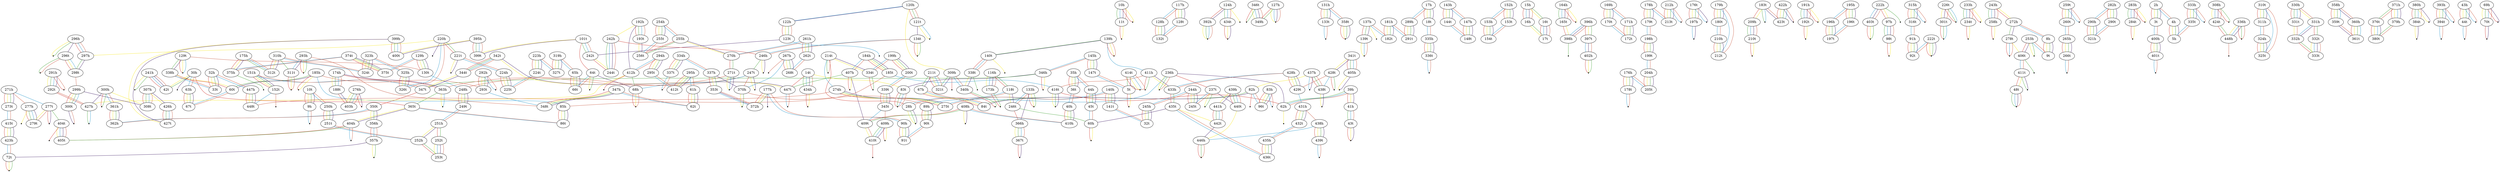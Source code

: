 graph {
edge [colorscheme=set19];
	"101t"	--	"242t"	[color="#349B26"];
	"101t"	--	"242t"	[color="#148DC6"];
	"101t"	--	"242t"	[color="#C2452A"];
	"101t"	--	"399t"	[color="#F6E60A"];
	"101t"	--	"399t"	[color="#310C5A"];
	"101t"	--	"64t"	[color="#C91F16"];
	"10h"	--	"11t"	[color="#349B26"];
	"10h"	--	"11t"	[color="#148DC6"];
	"10h"	--	"11t"	[color="#310C5A"];
	"10h"	--	"11t"	[color="#C2452A"];
	"10h"	--	"-1"	[len=0.75,color="#C91F16"];
	"10h"	--	"-1"	[len=0.75,color="#F6E60A"];
	"10t"	--	"250h"	[color="#148DC6"];
	"10t"	--	"250h"	[color="#C2452A"];
	"10t"	--	"9h"	[color="#C91F16"];
	"10t"	--	"9h"	[color="#F6E60A"];
	"10t"	--	"9h"	[color="#349B26"];
	"10t"	--	"9h"	[color="#310C5A"];
	"116h"	--	"118t"	[color="#C91F16"];
	"116h"	--	"118t"	[color="#349B26"];
	"116h"	--	"173h"	[color="#F6E60A"];
	"116h"	--	"173h"	[color="#148DC6"];
	"116h"	--	"173h"	[color="#310C5A"];
	"116h"	--	"173h"	[color="#C2452A"];
	"117h"	--	"128h"	[color="#148DC6"];
	"117h"	--	"128h"	[color="#C2452A"];
	"117h"	--	"128t"	[color="#C91F16"];
	"117h"	--	"128t"	[color="#F6E60A"];
	"117h"	--	"128t"	[color="#349B26"];
	"117h"	--	"128t"	[color="#310C5A"];
	"118t"	--	"246t"	[color="#F6E60A"];
	"118t"	--	"246t"	[color="#310C5A"];
	"118t"	--	"28h"	[color="#148DC6"];
	"118t"	--	"28h"	[color="#C2452A"];
	"11t"	--	"-2"	[len=0.75,color="#C91F16"];
	"11t"	--	"-2"	[len=0.75,color="#F6E60A"];
	"120h"	--	"121t"	[color="#C91F16"];
	"120h"	--	"121t"	[color="#349B26"];
	"120h"	--	"121t"	[color="#C2452A"];
	"120h"	--	"122h"	[color="#148DC6"];
	"120h"	--	"122h"	[color="#310C5A"];
	"120h"	--	"309h"	[color="#F6E60A"];
	"121t"	--	"134t"	[color="#310C5A"];
	"121t"	--	"-3"	[len=0.75,color="#F6E60A"];
	"121t"	--	"-3"	[len=0.75,color="#148DC6"];
	"122h"	--	"123t"	[color="#C91F16"];
	"122h"	--	"123t"	[color="#F6E60A"];
	"122h"	--	"123t"	[color="#349B26"];
	"122h"	--	"123t"	[color="#C2452A"];
	"123t"	--	"242t"	[color="#310C5A"];
	"123t"	--	"-4"	[len=0.75,color="#148DC6"];
	"124h"	--	"392h"	[color="#C91F16"];
	"124h"	--	"392h"	[color="#310C5A"];
	"124h"	--	"434t"	[color="#349B26"];
	"124h"	--	"434t"	[color="#148DC6"];
	"124h"	--	"434t"	[color="#C2452A"];
	"124h"	--	"-5"	[len=0.75,color="#F6E60A"];
	"127h"	--	"349h"	[color="#C91F16"];
	"127h"	--	"349h"	[color="#349B26"];
	"127h"	--	"-6"	[len=0.75,color="#F6E60A"];
	"127h"	--	"-6"	[len=0.75,color="#148DC6"];
	"127h"	--	"-6"	[len=0.75,color="#310C5A"];
	"127h"	--	"-6"	[len=0.75,color="#C2452A"];
	"128h"	--	"132t"	[color="#C91F16"];
	"128h"	--	"132t"	[color="#F6E60A"];
	"128h"	--	"132t"	[color="#349B26"];
	"128h"	--	"132t"	[color="#310C5A"];
	"128t"	--	"132t"	[color="#148DC6"];
	"128t"	--	"132t"	[color="#C2452A"];
	"129h"	--	"130t"	[color="#C91F16"];
	"129h"	--	"130t"	[color="#F6E60A"];
	"129h"	--	"130t"	[color="#349B26"];
	"129h"	--	"130t"	[color="#310C5A"];
	"129h"	--	"375t"	[color="#148DC6"];
	"129h"	--	"375t"	[color="#C2452A"];
	"129t"	--	"130t"	[color="#C2452A"];
	"129t"	--	"338h"	[color="#349B26"];
	"129t"	--	"338h"	[color="#310C5A"];
	"129t"	--	"-7"	[len=0.75,color="#C91F16"];
	"129t"	--	"-7"	[len=0.75,color="#F6E60A"];
	"129t"	--	"-7"	[len=0.75,color="#148DC6"];
	"130t"	--	"248h"	[color="#148DC6"];
	"131h"	--	"133t"	[color="#C91F16"];
	"131h"	--	"133t"	[color="#F6E60A"];
	"131h"	--	"133t"	[color="#349B26"];
	"131h"	--	"133t"	[color="#310C5A"];
	"131h"	--	"358t"	[color="#148DC6"];
	"131h"	--	"358t"	[color="#C2452A"];
	"133h"	--	"246t"	[color="#148DC6"];
	"133h"	--	"246t"	[color="#C2452A"];
	"133h"	--	"366h"	[color="#310C5A"];
	"133h"	--	"-8"	[len=0.75,color="#C91F16"];
	"133h"	--	"-8"	[len=0.75,color="#F6E60A"];
	"133h"	--	"-8"	[len=0.75,color="#349B26"];
	"133t"	--	"-9"	[len=0.75,color="#148DC6"];
	"133t"	--	"-9"	[len=0.75,color="#C2452A"];
	"134t"	--	"246h"	[color="#148DC6"];
	"134t"	--	"246h"	[color="#C2452A"];
	"134t"	--	"-10"	[len=0.75,color="#C91F16"];
	"134t"	--	"-10"	[len=0.75,color="#F6E60A"];
	"134t"	--	"-10"	[len=0.75,color="#349B26"];
	"137h"	--	"139t"	[color="#C91F16"];
	"137h"	--	"139t"	[color="#349B26"];
	"137h"	--	"139t"	[color="#310C5A"];
	"137h"	--	"182t"	[color="#148DC6"];
	"137h"	--	"182t"	[color="#C2452A"];
	"137h"	--	"-11"	[len=0.75,color="#F6E60A"];
	"139h"	--	"140t"	[color="#349B26"];
	"139h"	--	"140t"	[color="#310C5A"];
	"139h"	--	"411h"	[color="#148DC6"];
	"139h"	--	"-12"	[len=0.75,color="#C91F16"];
	"139h"	--	"-12"	[len=0.75,color="#F6E60A"];
	"139h"	--	"-12"	[len=0.75,color="#C2452A"];
	"139t"	--	"-13"	[len=0.75,color="#F6E60A"];
	"139t"	--	"-13"	[len=0.75,color="#148DC6"];
	"139t"	--	"-13"	[len=0.75,color="#C2452A"];
	"140h"	--	"141t"	[color="#C91F16"];
	"140h"	--	"141t"	[color="#F6E60A"];
	"140h"	--	"141t"	[color="#349B26"];
	"140h"	--	"141t"	[color="#310C5A"];
	"140h"	--	"275t"	[color="#148DC6"];
	"140h"	--	"275t"	[color="#C2452A"];
	"140t"	--	"338t"	[color="#C91F16"];
	"140t"	--	"338t"	[color="#148DC6"];
	"140t"	--	"338t"	[color="#C2452A"];
	"140t"	--	"-14"	[len=0.75,color="#F6E60A"];
	"141t"	--	"32t"	[color="#148DC6"];
	"141t"	--	"32t"	[color="#C2452A"];
	"143h"	--	"144t"	[color="#C91F16"];
	"143h"	--	"144t"	[color="#F6E60A"];
	"143h"	--	"144t"	[color="#349B26"];
	"143h"	--	"144t"	[color="#310C5A"];
	"143h"	--	"147h"	[color="#148DC6"];
	"143h"	--	"147h"	[color="#C2452A"];
	"144t"	--	"148t"	[color="#148DC6"];
	"144t"	--	"148t"	[color="#C2452A"];
	"145h"	--	"147t"	[color="#C91F16"];
	"145h"	--	"147t"	[color="#F6E60A"];
	"145h"	--	"147t"	[color="#349B26"];
	"145h"	--	"147t"	[color="#310C5A"];
	"145h"	--	"346h"	[color="#148DC6"];
	"145h"	--	"346h"	[color="#C2452A"];
	"147h"	--	"148t"	[color="#C91F16"];
	"147h"	--	"148t"	[color="#F6E60A"];
	"147h"	--	"148t"	[color="#349B26"];
	"147h"	--	"148t"	[color="#310C5A"];
	"147t"	--	"5t"	[color="#148DC6"];
	"147t"	--	"5t"	[color="#C2452A"];
	"14t"	--	"434h"	[color="#349B26"];
	"14t"	--	"434h"	[color="#148DC6"];
	"14t"	--	"434h"	[color="#310C5A"];
	"14t"	--	"434h"	[color="#C2452A"];
	"14t"	--	"447t"	[color="#C91F16"];
	"14t"	--	"83t"	[color="#F6E60A"];
	"151h"	--	"152t"	[color="#C91F16"];
	"151h"	--	"152t"	[color="#F6E60A"];
	"151h"	--	"152t"	[color="#349B26"];
	"151h"	--	"152t"	[color="#310C5A"];
	"151h"	--	"347t"	[color="#148DC6"];
	"151h"	--	"347t"	[color="#C2452A"];
	"152h"	--	"153h"	[color="#148DC6"];
	"152h"	--	"153h"	[color="#C2452A"];
	"152h"	--	"153t"	[color="#C91F16"];
	"152h"	--	"153t"	[color="#F6E60A"];
	"152h"	--	"153t"	[color="#349B26"];
	"152h"	--	"153t"	[color="#310C5A"];
	"152t"	--	"448t"	[color="#148DC6"];
	"152t"	--	"-15"	[len=0.75,color="#C2452A"];
	"153h"	--	"154t"	[color="#C91F16"];
	"153h"	--	"154t"	[color="#F6E60A"];
	"153h"	--	"154t"	[color="#349B26"];
	"153h"	--	"154t"	[color="#310C5A"];
	"153t"	--	"154t"	[color="#148DC6"];
	"153t"	--	"154t"	[color="#C2452A"];
	"15h"	--	"16h"	[color="#C91F16"];
	"15h"	--	"16h"	[color="#148DC6"];
	"15h"	--	"16h"	[color="#310C5A"];
	"15h"	--	"16h"	[color="#C2452A"];
	"15h"	--	"16t"	[color="#F6E60A"];
	"15h"	--	"16t"	[color="#349B26"];
	"164h"	--	"165t"	[color="#349B26"];
	"164h"	--	"165t"	[color="#148DC6"];
	"164h"	--	"165t"	[color="#310C5A"];
	"164h"	--	"165t"	[color="#C2452A"];
	"164h"	--	"-16"	[len=0.75,color="#C91F16"];
	"164h"	--	"-16"	[len=0.75,color="#F6E60A"];
	"165t"	--	"398h"	[color="#C91F16"];
	"165t"	--	"398h"	[color="#F6E60A"];
	"169h"	--	"170t"	[color="#C91F16"];
	"169h"	--	"170t"	[color="#F6E60A"];
	"169h"	--	"170t"	[color="#349B26"];
	"169h"	--	"170t"	[color="#310C5A"];
	"169h"	--	"171h"	[color="#148DC6"];
	"169h"	--	"171h"	[color="#C2452A"];
	"16h"	--	"17t"	[color="#F6E60A"];
	"16h"	--	"17t"	[color="#349B26"];
	"16t"	--	"17t"	[color="#C91F16"];
	"16t"	--	"17t"	[color="#148DC6"];
	"16t"	--	"17t"	[color="#310C5A"];
	"16t"	--	"17t"	[color="#C2452A"];
	"170t"	--	"172t"	[color="#148DC6"];
	"170t"	--	"172t"	[color="#C2452A"];
	"171h"	--	"172t"	[color="#C91F16"];
	"171h"	--	"172t"	[color="#F6E60A"];
	"171h"	--	"172t"	[color="#349B26"];
	"171h"	--	"172t"	[color="#310C5A"];
	"173h"	--	"-17"	[len=0.75,color="#C91F16"];
	"173h"	--	"-17"	[len=0.75,color="#349B26"];
	"174h"	--	"188t"	[color="#F6E60A"];
	"174h"	--	"188t"	[color="#349B26"];
	"174h"	--	"188t"	[color="#148DC6"];
	"174h"	--	"188t"	[color="#C2452A"];
	"174h"	--	"363h"	[color="#C91F16"];
	"174h"	--	"363h"	[color="#310C5A"];
	"175h"	--	"312t"	[color="#349B26"];
	"175h"	--	"312t"	[color="#148DC6"];
	"175h"	--	"312t"	[color="#C2452A"];
	"175h"	--	"375h"	[color="#C91F16"];
	"175h"	--	"375h"	[color="#F6E60A"];
	"175h"	--	"375h"	[color="#310C5A"];
	"176h"	--	"178t"	[color="#C91F16"];
	"176h"	--	"178t"	[color="#F6E60A"];
	"176h"	--	"178t"	[color="#349B26"];
	"176h"	--	"178t"	[color="#310C5A"];
	"176h"	--	"205t"	[color="#148DC6"];
	"176h"	--	"205t"	[color="#C2452A"];
	"176t"	--	"197h"	[color="#C91F16"];
	"176t"	--	"197h"	[color="#F6E60A"];
	"176t"	--	"197h"	[color="#349B26"];
	"176t"	--	"197h"	[color="#C2452A"];
	"176t"	--	"-18"	[len=0.75,color="#148DC6"];
	"176t"	--	"-18"	[len=0.75,color="#310C5A"];
	"177h"	--	"372h"	[color="#C91F16"];
	"177h"	--	"372h"	[color="#F6E60A"];
	"177h"	--	"372h"	[color="#349B26"];
	"177h"	--	"90h"	[color="#148DC6"];
	"177h"	--	"90h"	[color="#C2452A"];
	"177h"	--	"-19"	[len=0.75,color="#310C5A"];
	"178h"	--	"179t"	[color="#C91F16"];
	"178h"	--	"179t"	[color="#F6E60A"];
	"178h"	--	"179t"	[color="#349B26"];
	"178h"	--	"179t"	[color="#310C5A"];
	"178h"	--	"213t"	[color="#148DC6"];
	"178h"	--	"213t"	[color="#C2452A"];
	"178t"	--	"-20"	[len=0.75,color="#148DC6"];
	"178t"	--	"-20"	[len=0.75,color="#C2452A"];
	"179h"	--	"180t"	[color="#C91F16"];
	"179h"	--	"180t"	[color="#F6E60A"];
	"179h"	--	"180t"	[color="#349B26"];
	"179h"	--	"180t"	[color="#310C5A"];
	"179h"	--	"212t"	[color="#148DC6"];
	"179h"	--	"212t"	[color="#C2452A"];
	"179t"	--	"198h"	[color="#148DC6"];
	"179t"	--	"198h"	[color="#C2452A"];
	"17h"	--	"18t"	[color="#C91F16"];
	"17h"	--	"18t"	[color="#F6E60A"];
	"17h"	--	"18t"	[color="#349B26"];
	"17h"	--	"18t"	[color="#310C5A"];
	"17h"	--	"289h"	[color="#148DC6"];
	"17h"	--	"289h"	[color="#C2452A"];
	"180t"	--	"210h"	[color="#148DC6"];
	"180t"	--	"210h"	[color="#C2452A"];
	"181h"	--	"182t"	[color="#C91F16"];
	"181h"	--	"182t"	[color="#F6E60A"];
	"181h"	--	"182t"	[color="#349B26"];
	"181h"	--	"182t"	[color="#310C5A"];
	"181h"	--	"291t"	[color="#148DC6"];
	"181h"	--	"291t"	[color="#C2452A"];
	"183t"	--	"209h"	[color="#C91F16"];
	"183t"	--	"209h"	[color="#F6E60A"];
	"183t"	--	"423t"	[color="#310C5A"];
	"183t"	--	"423t"	[color="#C2452A"];
	"183t"	--	"-21"	[len=0.75,color="#349B26"];
	"183t"	--	"-21"	[len=0.75,color="#148DC6"];
	"184h"	--	"185t"	[color="#C91F16"];
	"184h"	--	"185t"	[color="#F6E60A"];
	"184h"	--	"185t"	[color="#349B26"];
	"184h"	--	"185t"	[color="#310C5A"];
	"184h"	--	"407h"	[color="#148DC6"];
	"184h"	--	"407h"	[color="#C2452A"];
	"185h"	--	"293t"	[color="#C2452A"];
	"185h"	--	"60t"	[color="#349B26"];
	"185h"	--	"60t"	[color="#310C5A"];
	"185h"	--	"85h"	[color="#148DC6"];
	"185h"	--	"-22"	[len=0.75,color="#C91F16"];
	"185h"	--	"-22"	[len=0.75,color="#F6E60A"];
	"185t"	--	"416t"	[color="#148DC6"];
	"185t"	--	"85h"	[color="#C2452A"];
	"188t"	--	"403h"	[color="#C91F16"];
	"188t"	--	"403h"	[color="#310C5A"];
	"18t"	--	"335h"	[color="#148DC6"];
	"18t"	--	"335h"	[color="#C2452A"];
	"191h"	--	"192t"	[color="#349B26"];
	"191h"	--	"192t"	[color="#148DC6"];
	"191h"	--	"192t"	[color="#310C5A"];
	"191h"	--	"192t"	[color="#C2452A"];
	"191h"	--	"-23"	[len=0.75,color="#C91F16"];
	"191h"	--	"-23"	[len=0.75,color="#F6E60A"];
	"192h"	--	"193t"	[color="#C91F16"];
	"192h"	--	"193t"	[color="#349B26"];
	"192h"	--	"193t"	[color="#148DC6"];
	"192h"	--	"193t"	[color="#C2452A"];
	"192h"	--	"242h"	[color="#F6E60A"];
	"192h"	--	"412h"	[color="#310C5A"];
	"192t"	--	"-24"	[len=0.75,color="#C91F16"];
	"192t"	--	"-24"	[len=0.75,color="#F6E60A"];
	"193t"	--	"256t"	[color="#F6E60A"];
	"193t"	--	"256t"	[color="#310C5A"];
	"195h"	--	"196h"	[color="#148DC6"];
	"195h"	--	"196h"	[color="#C2452A"];
	"195h"	--	"196t"	[color="#C91F16"];
	"195h"	--	"196t"	[color="#F6E60A"];
	"195h"	--	"196t"	[color="#349B26"];
	"195h"	--	"196t"	[color="#310C5A"];
	"196h"	--	"197t"	[color="#C91F16"];
	"196h"	--	"197t"	[color="#F6E60A"];
	"196h"	--	"197t"	[color="#349B26"];
	"196h"	--	"197t"	[color="#310C5A"];
	"196t"	--	"197t"	[color="#148DC6"];
	"196t"	--	"197t"	[color="#C2452A"];
	"197h"	--	"-25"	[len=0.75,color="#148DC6"];
	"197h"	--	"-25"	[len=0.75,color="#310C5A"];
	"198h"	--	"199t"	[color="#C91F16"];
	"198h"	--	"199t"	[color="#F6E60A"];
	"198h"	--	"199t"	[color="#349B26"];
	"198h"	--	"199t"	[color="#310C5A"];
	"199h"	--	"200t"	[color="#C91F16"];
	"199h"	--	"200t"	[color="#F6E60A"];
	"199h"	--	"200t"	[color="#349B26"];
	"199h"	--	"200t"	[color="#310C5A"];
	"199h"	--	"334t"	[color="#148DC6"];
	"199h"	--	"334t"	[color="#C2452A"];
	"199t"	--	"204h"	[color="#148DC6"];
	"199t"	--	"204h"	[color="#C2452A"];
	"200t"	--	"339t"	[color="#148DC6"];
	"200t"	--	"339t"	[color="#C2452A"];
	"204h"	--	"205t"	[color="#C91F16"];
	"204h"	--	"205t"	[color="#F6E60A"];
	"204h"	--	"205t"	[color="#349B26"];
	"204h"	--	"205t"	[color="#310C5A"];
	"209h"	--	"210t"	[color="#349B26"];
	"209h"	--	"210t"	[color="#148DC6"];
	"209h"	--	"210t"	[color="#310C5A"];
	"209h"	--	"210t"	[color="#C2452A"];
	"210h"	--	"212t"	[color="#C91F16"];
	"210h"	--	"212t"	[color="#F6E60A"];
	"210h"	--	"212t"	[color="#349B26"];
	"210h"	--	"212t"	[color="#310C5A"];
	"210t"	--	"-26"	[len=0.75,color="#C91F16"];
	"210t"	--	"-26"	[len=0.75,color="#F6E60A"];
	"211t"	--	"321t"	[color="#C91F16"];
	"211t"	--	"321t"	[color="#F6E60A"];
	"211t"	--	"321t"	[color="#148DC6"];
	"211t"	--	"321t"	[color="#C2452A"];
	"211t"	--	"67h"	[color="#349B26"];
	"211t"	--	"67h"	[color="#310C5A"];
	"212h"	--	"213t"	[color="#C91F16"];
	"212h"	--	"213t"	[color="#F6E60A"];
	"212h"	--	"213t"	[color="#349B26"];
	"212h"	--	"213t"	[color="#310C5A"];
	"212h"	--	"-27"	[len=0.75,color="#148DC6"];
	"212h"	--	"-27"	[len=0.75,color="#C2452A"];
	"214t"	--	"274h"	[color="#148DC6"];
	"214t"	--	"28h"	[color="#C91F16"];
	"214t"	--	"334t"	[color="#F6E60A"];
	"214t"	--	"334t"	[color="#310C5A"];
	"214t"	--	"-28"	[len=0.75,color="#349B26"];
	"214t"	--	"-28"	[len=0.75,color="#C2452A"];
	"220h"	--	"221t"	[color="#C91F16"];
	"220h"	--	"221t"	[color="#349B26"];
	"220h"	--	"297h"	[color="#F6E60A"];
	"220h"	--	"326t"	[color="#148DC6"];
	"220h"	--	"326t"	[color="#C2452A"];
	"220h"	--	"-29"	[len=0.75,color="#310C5A"];
	"221t"	--	"224h"	[color="#148DC6"];
	"221t"	--	"224h"	[color="#C2452A"];
	"221t"	--	"-30"	[len=0.75,color="#F6E60A"];
	"221t"	--	"-30"	[len=0.75,color="#310C5A"];
	"222h"	--	"403t"	[color="#148DC6"];
	"222h"	--	"403t"	[color="#310C5A"];
	"222h"	--	"403t"	[color="#C2452A"];
	"222h"	--	"97h"	[color="#C91F16"];
	"222h"	--	"97h"	[color="#F6E60A"];
	"222h"	--	"-31"	[len=0.75,color="#349B26"];
	"222t"	--	"92t"	[color="#148DC6"];
	"222t"	--	"92t"	[color="#C2452A"];
	"222t"	--	"-32"	[len=0.75,color="#C91F16"];
	"222t"	--	"-32"	[len=0.75,color="#F6E60A"];
	"222t"	--	"-32"	[len=0.75,color="#349B26"];
	"222t"	--	"-32"	[len=0.75,color="#310C5A"];
	"223h"	--	"224t"	[color="#C91F16"];
	"223h"	--	"224t"	[color="#F6E60A"];
	"223h"	--	"224t"	[color="#349B26"];
	"223h"	--	"224t"	[color="#310C5A"];
	"223h"	--	"327t"	[color="#148DC6"];
	"223h"	--	"327t"	[color="#C2452A"];
	"224h"	--	"225t"	[color="#C91F16"];
	"224h"	--	"225t"	[color="#F6E60A"];
	"224h"	--	"225t"	[color="#349B26"];
	"224h"	--	"225t"	[color="#310C5A"];
	"224t"	--	"225t"	[color="#148DC6"];
	"224t"	--	"225t"	[color="#C2452A"];
	"226t"	--	"301t"	[color="#F6E60A"];
	"226t"	--	"301t"	[color="#310C5A"];
	"226t"	--	"301t"	[color="#C2452A"];
	"226t"	--	"-33"	[len=0.75,color="#C91F16"];
	"226t"	--	"-33"	[len=0.75,color="#349B26"];
	"226t"	--	"-33"	[len=0.75,color="#148DC6"];
	"233h"	--	"234t"	[color="#349B26"];
	"233h"	--	"234t"	[color="#148DC6"];
	"233h"	--	"234t"	[color="#310C5A"];
	"233h"	--	"234t"	[color="#C2452A"];
	"233h"	--	"-34"	[len=0.75,color="#C91F16"];
	"233h"	--	"-34"	[len=0.75,color="#F6E60A"];
	"234t"	--	"-35"	[len=0.75,color="#C91F16"];
	"234t"	--	"-35"	[len=0.75,color="#F6E60A"];
	"236h"	--	"237t"	[color="#C91F16"];
	"236h"	--	"62h"	[color="#310C5A"];
	"236h"	--	"89h"	[color="#148DC6"];
	"236h"	--	"-36"	[len=0.75,color="#F6E60A"];
	"236h"	--	"-36"	[len=0.75,color="#349B26"];
	"236h"	--	"-36"	[len=0.75,color="#C2452A"];
	"237t"	--	"245t"	[color="#148DC6"];
	"237t"	--	"245t"	[color="#C2452A"];
	"237t"	--	"440t"	[color="#310C5A"];
	"237t"	--	"-37"	[len=0.75,color="#F6E60A"];
	"237t"	--	"-37"	[len=0.75,color="#349B26"];
	"241h"	--	"42t"	[color="#C91F16"];
	"241h"	--	"42t"	[color="#148DC6"];
	"241h"	--	"42t"	[color="#310C5A"];
	"241h"	--	"42t"	[color="#C2452A"];
	"241h"	--	"-38"	[len=0.75,color="#F6E60A"];
	"241h"	--	"-38"	[len=0.75,color="#349B26"];
	"242h"	--	"244t"	[color="#349B26"];
	"242h"	--	"244t"	[color="#148DC6"];
	"242h"	--	"244t"	[color="#310C5A"];
	"242h"	--	"244t"	[color="#C2452A"];
	"242h"	--	"246h"	[color="#C91F16"];
	"242t"	--	"244t"	[color="#C91F16"];
	"242t"	--	"244t"	[color="#F6E60A"];
	"243h"	--	"258h"	[color="#349B26"];
	"243h"	--	"258h"	[color="#148DC6"];
	"243h"	--	"258h"	[color="#310C5A"];
	"243h"	--	"258h"	[color="#C2452A"];
	"243h"	--	"272h"	[color="#C91F16"];
	"243h"	--	"272h"	[color="#F6E60A"];
	"244h"	--	"245h"	[color="#148DC6"];
	"244h"	--	"245h"	[color="#C2452A"];
	"244h"	--	"245t"	[color="#C91F16"];
	"244h"	--	"245t"	[color="#F6E60A"];
	"244h"	--	"245t"	[color="#349B26"];
	"244h"	--	"245t"	[color="#310C5A"];
	"245h"	--	"32t"	[color="#C91F16"];
	"245h"	--	"32t"	[color="#F6E60A"];
	"245h"	--	"32t"	[color="#349B26"];
	"245h"	--	"32t"	[color="#310C5A"];
	"246h"	--	"247t"	[color="#349B26"];
	"246h"	--	"-39"	[len=0.75,color="#F6E60A"];
	"246h"	--	"-39"	[len=0.75,color="#310C5A"];
	"246t"	--	"366h"	[color="#C91F16"];
	"246t"	--	"60h"	[color="#349B26"];
	"247t"	--	"248h"	[color="#C2452A"];
	"247t"	--	"370h"	[color="#C91F16"];
	"247t"	--	"68h"	[color="#148DC6"];
	"247t"	--	"-40"	[len=0.75,color="#F6E60A"];
	"247t"	--	"-40"	[len=0.75,color="#310C5A"];
	"248h"	--	"249t"	[color="#C91F16"];
	"248h"	--	"249t"	[color="#F6E60A"];
	"248h"	--	"249t"	[color="#349B26"];
	"248h"	--	"249t"	[color="#310C5A"];
	"249t"	--	"251h"	[color="#148DC6"];
	"249t"	--	"251h"	[color="#C2452A"];
	"250h"	--	"251t"	[color="#C91F16"];
	"250h"	--	"251t"	[color="#F6E60A"];
	"250h"	--	"251t"	[color="#349B26"];
	"250h"	--	"251t"	[color="#310C5A"];
	"251h"	--	"252h"	[color="#F6E60A"];
	"251h"	--	"252h"	[color="#310C5A"];
	"251h"	--	"252t"	[color="#C91F16"];
	"251h"	--	"252t"	[color="#349B26"];
	"251t"	--	"252h"	[color="#148DC6"];
	"251t"	--	"252h"	[color="#C2452A"];
	"252h"	--	"253t"	[color="#C91F16"];
	"252h"	--	"253t"	[color="#349B26"];
	"252t"	--	"253t"	[color="#F6E60A"];
	"252t"	--	"253t"	[color="#148DC6"];
	"252t"	--	"253t"	[color="#310C5A"];
	"252t"	--	"253t"	[color="#C2452A"];
	"253h"	--	"406t"	[color="#C91F16"];
	"253h"	--	"406t"	[color="#310C5A"];
	"253h"	--	"9t"	[color="#148DC6"];
	"253h"	--	"9t"	[color="#C2452A"];
	"253h"	--	"-41"	[len=0.75,color="#F6E60A"];
	"253h"	--	"-41"	[len=0.75,color="#349B26"];
	"254h"	--	"255h"	[color="#148DC6"];
	"254h"	--	"255h"	[color="#C2452A"];
	"254h"	--	"255t"	[color="#C91F16"];
	"254h"	--	"255t"	[color="#F6E60A"];
	"254h"	--	"255t"	[color="#349B26"];
	"254h"	--	"255t"	[color="#310C5A"];
	"255h"	--	"256t"	[color="#C91F16"];
	"255h"	--	"256t"	[color="#349B26"];
	"255h"	--	"270h"	[color="#F6E60A"];
	"255h"	--	"270h"	[color="#310C5A"];
	"255t"	--	"256t"	[color="#148DC6"];
	"255t"	--	"256t"	[color="#C2452A"];
	"258h"	--	"-42"	[len=0.75,color="#C91F16"];
	"258h"	--	"-42"	[len=0.75,color="#F6E60A"];
	"259t"	--	"260t"	[color="#C91F16"];
	"259t"	--	"260t"	[color="#F6E60A"];
	"259t"	--	"260t"	[color="#349B26"];
	"259t"	--	"260t"	[color="#310C5A"];
	"259t"	--	"-43"	[len=0.75,color="#148DC6"];
	"259t"	--	"-43"	[len=0.75,color="#C2452A"];
	"260t"	--	"265h"	[color="#148DC6"];
	"260t"	--	"265h"	[color="#C2452A"];
	"261h"	--	"262t"	[color="#C91F16"];
	"261h"	--	"262t"	[color="#F6E60A"];
	"261h"	--	"262t"	[color="#349B26"];
	"261h"	--	"262t"	[color="#310C5A"];
	"261h"	--	"270h"	[color="#148DC6"];
	"261h"	--	"270h"	[color="#C2452A"];
	"262t"	--	"268t"	[color="#148DC6"];
	"262t"	--	"268t"	[color="#C2452A"];
	"265h"	--	"266t"	[color="#C91F16"];
	"265h"	--	"266t"	[color="#F6E60A"];
	"265h"	--	"266t"	[color="#349B26"];
	"265h"	--	"266t"	[color="#310C5A"];
	"266t"	--	"-44"	[len=0.75,color="#148DC6"];
	"266t"	--	"-44"	[len=0.75,color="#C2452A"];
	"267h"	--	"268t"	[color="#C91F16"];
	"267h"	--	"268t"	[color="#F6E60A"];
	"267h"	--	"268t"	[color="#349B26"];
	"267h"	--	"268t"	[color="#310C5A"];
	"267h"	--	"370h"	[color="#148DC6"];
	"267h"	--	"-45"	[len=0.75,color="#C2452A"];
	"270h"	--	"271t"	[color="#C91F16"];
	"270h"	--	"271t"	[color="#349B26"];
	"271h"	--	"273t"	[color="#C91F16"];
	"271h"	--	"273t"	[color="#F6E60A"];
	"271h"	--	"273t"	[color="#349B26"];
	"271h"	--	"273t"	[color="#310C5A"];
	"271h"	--	"277h"	[color="#C2452A"];
	"271h"	--	"277t"	[color="#148DC6"];
	"271t"	--	"363h"	[color="#C2452A"];
	"271t"	--	"-46"	[len=0.75,color="#F6E60A"];
	"271t"	--	"-46"	[len=0.75,color="#148DC6"];
	"271t"	--	"-46"	[len=0.75,color="#310C5A"];
	"272h"	--	"278t"	[color="#349B26"];
	"272h"	--	"278t"	[color="#310C5A"];
	"272h"	--	"8h"	[color="#148DC6"];
	"272h"	--	"8h"	[color="#C2452A"];
	"273t"	--	"415t"	[color="#148DC6"];
	"273t"	--	"415t"	[color="#C2452A"];
	"274h"	--	"275t"	[color="#C91F16"];
	"274h"	--	"275t"	[color="#F6E60A"];
	"274h"	--	"275t"	[color="#349B26"];
	"274h"	--	"275t"	[color="#310C5A"];
	"274h"	--	"448t"	[color="#C2452A"];
	"276h"	--	"403h"	[color="#F6E60A"];
	"276h"	--	"403h"	[color="#349B26"];
	"276h"	--	"403h"	[color="#148DC6"];
	"276h"	--	"403h"	[color="#C2452A"];
	"276h"	--	"-47"	[len=0.75,color="#C91F16"];
	"276h"	--	"-47"	[len=0.75,color="#310C5A"];
	"277h"	--	"279t"	[color="#C91F16"];
	"277h"	--	"279t"	[color="#349B26"];
	"277h"	--	"279t"	[color="#148DC6"];
	"277h"	--	"279t"	[color="#310C5A"];
	"277h"	--	"-48"	[len=0.75,color="#F6E60A"];
	"277t"	--	"279t"	[color="#F6E60A"];
	"277t"	--	"279t"	[color="#C2452A"];
	"277t"	--	"404t"	[color="#349B26"];
	"277t"	--	"-49"	[len=0.75,color="#C91F16"];
	"277t"	--	"-49"	[len=0.75,color="#310C5A"];
	"278t"	--	"406t"	[color="#F6E60A"];
	"278t"	--	"-50"	[len=0.75,color="#C91F16"];
	"278t"	--	"-50"	[len=0.75,color="#148DC6"];
	"278t"	--	"-50"	[len=0.75,color="#C2452A"];
	"282h"	--	"290h"	[color="#148DC6"];
	"282h"	--	"290h"	[color="#C2452A"];
	"282h"	--	"290t"	[color="#C91F16"];
	"282h"	--	"290t"	[color="#F6E60A"];
	"282h"	--	"290t"	[color="#349B26"];
	"282h"	--	"290t"	[color="#310C5A"];
	"283h"	--	"284t"	[color="#349B26"];
	"283h"	--	"284t"	[color="#148DC6"];
	"283h"	--	"284t"	[color="#310C5A"];
	"283h"	--	"284t"	[color="#C2452A"];
	"283h"	--	"-51"	[len=0.75,color="#C91F16"];
	"283h"	--	"-51"	[len=0.75,color="#F6E60A"];
	"284t"	--	"-52"	[len=0.75,color="#C91F16"];
	"284t"	--	"-52"	[len=0.75,color="#F6E60A"];
	"289h"	--	"291t"	[color="#C91F16"];
	"289h"	--	"291t"	[color="#F6E60A"];
	"289h"	--	"291t"	[color="#349B26"];
	"289h"	--	"291t"	[color="#310C5A"];
	"28h"	--	"-53"	[len=0.75,color="#F6E60A"];
	"28h"	--	"-53"	[len=0.75,color="#349B26"];
	"28h"	--	"-53"	[len=0.75,color="#310C5A"];
	"290h"	--	"321h"	[color="#C91F16"];
	"290h"	--	"321h"	[color="#F6E60A"];
	"290h"	--	"321h"	[color="#349B26"];
	"290h"	--	"321h"	[color="#310C5A"];
	"290t"	--	"321h"	[color="#148DC6"];
	"290t"	--	"321h"	[color="#C2452A"];
	"291h"	--	"292t"	[color="#F6E60A"];
	"291h"	--	"292t"	[color="#349B26"];
	"291h"	--	"292t"	[color="#148DC6"];
	"291h"	--	"292t"	[color="#310C5A"];
	"291h"	--	"-54"	[len=0.75,color="#C91F16"];
	"291h"	--	"-54"	[len=0.75,color="#C2452A"];
	"292h"	--	"293t"	[color="#C91F16"];
	"292h"	--	"293t"	[color="#F6E60A"];
	"292h"	--	"293t"	[color="#349B26"];
	"292h"	--	"293t"	[color="#310C5A"];
	"292h"	--	"-55"	[len=0.75,color="#148DC6"];
	"292h"	--	"-55"	[len=0.75,color="#C2452A"];
	"292t"	--	"427h"	[color="#C91F16"];
	"292t"	--	"427h"	[color="#C2452A"];
	"293h"	--	"311t"	[color="#148DC6"];
	"293h"	--	"311t"	[color="#310C5A"];
	"293h"	--	"348t"	[color="#C2452A"];
	"293h"	--	"-56"	[len=0.75,color="#C91F16"];
	"293h"	--	"-56"	[len=0.75,color="#F6E60A"];
	"293h"	--	"-56"	[len=0.75,color="#349B26"];
	"293t"	--	"348t"	[color="#148DC6"];
	"294h"	--	"295t"	[color="#C91F16"];
	"294h"	--	"295t"	[color="#F6E60A"];
	"294h"	--	"295t"	[color="#349B26"];
	"294h"	--	"295t"	[color="#310C5A"];
	"294h"	--	"412h"	[color="#148DC6"];
	"294h"	--	"412h"	[color="#C2452A"];
	"295h"	--	"412t"	[color="#C91F16"];
	"295h"	--	"412t"	[color="#F6E60A"];
	"295h"	--	"412t"	[color="#349B26"];
	"295h"	--	"412t"	[color="#310C5A"];
	"295h"	--	"61h"	[color="#148DC6"];
	"295h"	--	"61h"	[color="#C2452A"];
	"295t"	--	"412t"	[color="#148DC6"];
	"295t"	--	"412t"	[color="#C2452A"];
	"296h"	--	"296t"	[color="#310C5A"];
	"296h"	--	"297h"	[color="#C91F16"];
	"296h"	--	"297h"	[color="#148DC6"];
	"296h"	--	"297h"	[color="#C2452A"];
	"296h"	--	"-57"	[len=0.75,color="#F6E60A"];
	"296h"	--	"-57"	[len=0.75,color="#349B26"];
	"296t"	--	"298t"	[color="#C91F16"];
	"296t"	--	"298t"	[color="#F6E60A"];
	"296t"	--	"298t"	[color="#148DC6"];
	"296t"	--	"-58"	[len=0.75,color="#349B26"];
	"296t"	--	"-58"	[len=0.75,color="#C2452A"];
	"297h"	--	"298t"	[color="#349B26"];
	"297h"	--	"298t"	[color="#310C5A"];
	"298t"	--	"299h"	[color="#C2452A"];
	"299h"	--	"300t"	[color="#C91F16"];
	"299h"	--	"300t"	[color="#F6E60A"];
	"299h"	--	"300t"	[color="#349B26"];
	"299h"	--	"300t"	[color="#148DC6"];
	"299h"	--	"308t"	[color="#310C5A"];
	"2h"	--	"3t"	[color="#C91F16"];
	"2h"	--	"3t"	[color="#F6E60A"];
	"2h"	--	"3t"	[color="#349B26"];
	"2h"	--	"3t"	[color="#310C5A"];
	"2h"	--	"4h"	[color="#148DC6"];
	"2h"	--	"4h"	[color="#C2452A"];
	"300h"	--	"308t"	[color="#F6E60A"];
	"300h"	--	"361h"	[color="#148DC6"];
	"300h"	--	"361h"	[color="#C2452A"];
	"300h"	--	"427h"	[color="#310C5A"];
	"300h"	--	"-59"	[len=0.75,color="#C91F16"];
	"300h"	--	"-59"	[len=0.75,color="#349B26"];
	"300t"	--	"-60"	[len=0.75,color="#310C5A"];
	"300t"	--	"-60"	[len=0.75,color="#C2452A"];
	"301t"	--	"-61"	[len=0.75,color="#C91F16"];
	"301t"	--	"-61"	[len=0.75,color="#349B26"];
	"301t"	--	"-61"	[len=0.75,color="#148DC6"];
	"307h"	--	"308t"	[color="#C91F16"];
	"307h"	--	"308t"	[color="#349B26"];
	"307h"	--	"308t"	[color="#148DC6"];
	"307h"	--	"308t"	[color="#C2452A"];
	"307h"	--	"426h"	[color="#F6E60A"];
	"307h"	--	"426h"	[color="#310C5A"];
	"308h"	--	"424t"	[color="#F6E60A"];
	"308h"	--	"424t"	[color="#148DC6"];
	"308h"	--	"424t"	[color="#310C5A"];
	"308h"	--	"424t"	[color="#C2452A"];
	"308h"	--	"-62"	[len=0.75,color="#C91F16"];
	"308h"	--	"-62"	[len=0.75,color="#349B26"];
	"309h"	--	"321t"	[color="#349B26"];
	"309h"	--	"321t"	[color="#310C5A"];
	"309h"	--	"340h"	[color="#148DC6"];
	"309h"	--	"340h"	[color="#C2452A"];
	"309h"	--	"-63"	[len=0.75,color="#C91F16"];
	"30h"	--	"365t"	[color="#C91F16"];
	"30h"	--	"42t"	[color="#F6E60A"];
	"30h"	--	"42t"	[color="#349B26"];
	"30h"	--	"63h"	[color="#148DC6"];
	"30h"	--	"63h"	[color="#C2452A"];
	"30h"	--	"-64"	[len=0.75,color="#310C5A"];
	"310h"	--	"311t"	[color="#349B26"];
	"310h"	--	"312t"	[color="#C91F16"];
	"310h"	--	"312t"	[color="#F6E60A"];
	"310h"	--	"312t"	[color="#310C5A"];
	"310h"	--	"324t"	[color="#148DC6"];
	"310h"	--	"324t"	[color="#C2452A"];
	"310t"	--	"311h"	[color="#C91F16"];
	"310t"	--	"311h"	[color="#F6E60A"];
	"310t"	--	"311h"	[color="#349B26"];
	"310t"	--	"311h"	[color="#310C5A"];
	"310t"	--	"325t"	[color="#148DC6"];
	"310t"	--	"325t"	[color="#C2452A"];
	"311h"	--	"324h"	[color="#148DC6"];
	"311h"	--	"324h"	[color="#C2452A"];
	"311t"	--	"-65"	[len=0.75,color="#C91F16"];
	"311t"	--	"-65"	[len=0.75,color="#F6E60A"];
	"311t"	--	"-65"	[len=0.75,color="#C2452A"];
	"315h"	--	"316t"	[color="#C91F16"];
	"315h"	--	"316t"	[color="#F6E60A"];
	"315h"	--	"316t"	[color="#349B26"];
	"315h"	--	"316t"	[color="#310C5A"];
	"315h"	--	"-66"	[len=0.75,color="#148DC6"];
	"315h"	--	"-66"	[len=0.75,color="#C2452A"];
	"316t"	--	"91h"	[color="#148DC6"];
	"316t"	--	"91h"	[color="#C2452A"];
	"319h"	--	"327t"	[color="#C91F16"];
	"319h"	--	"327t"	[color="#F6E60A"];
	"319h"	--	"327t"	[color="#349B26"];
	"319h"	--	"327t"	[color="#310C5A"];
	"319h"	--	"65h"	[color="#148DC6"];
	"319h"	--	"65h"	[color="#C2452A"];
	"323h"	--	"324t"	[color="#C91F16"];
	"323h"	--	"324t"	[color="#F6E60A"];
	"323h"	--	"324t"	[color="#349B26"];
	"323h"	--	"324t"	[color="#310C5A"];
	"323h"	--	"325h"	[color="#148DC6"];
	"323h"	--	"325h"	[color="#C2452A"];
	"324h"	--	"325t"	[color="#C91F16"];
	"324h"	--	"325t"	[color="#F6E60A"];
	"324h"	--	"325t"	[color="#349B26"];
	"324h"	--	"325t"	[color="#310C5A"];
	"325h"	--	"326t"	[color="#C91F16"];
	"325h"	--	"326t"	[color="#F6E60A"];
	"325h"	--	"326t"	[color="#349B26"];
	"325h"	--	"326t"	[color="#310C5A"];
	"32h"	--	"33t"	[color="#C91F16"];
	"32h"	--	"33t"	[color="#F6E60A"];
	"32h"	--	"33t"	[color="#349B26"];
	"32h"	--	"33t"	[color="#310C5A"];
	"32h"	--	"447h"	[color="#148DC6"];
	"32h"	--	"447h"	[color="#C2452A"];
	"330h"	--	"331h"	[color="#F6E60A"];
	"330h"	--	"331h"	[color="#C2452A"];
	"330h"	--	"331t"	[color="#C91F16"];
	"330h"	--	"331t"	[color="#349B26"];
	"330h"	--	"331t"	[color="#148DC6"];
	"330h"	--	"331t"	[color="#310C5A"];
	"331h"	--	"332h"	[color="#148DC6"];
	"331h"	--	"332h"	[color="#310C5A"];
	"331h"	--	"332t"	[color="#C91F16"];
	"331h"	--	"332t"	[color="#349B26"];
	"331t"	--	"332h"	[color="#F6E60A"];
	"331t"	--	"332h"	[color="#C2452A"];
	"332h"	--	"333t"	[color="#C91F16"];
	"332h"	--	"333t"	[color="#349B26"];
	"332t"	--	"333t"	[color="#F6E60A"];
	"332t"	--	"333t"	[color="#148DC6"];
	"332t"	--	"333t"	[color="#310C5A"];
	"332t"	--	"333t"	[color="#C2452A"];
	"333h"	--	"335t"	[color="#C91F16"];
	"333h"	--	"335t"	[color="#F6E60A"];
	"333h"	--	"335t"	[color="#349B26"];
	"333h"	--	"335t"	[color="#310C5A"];
	"333h"	--	"-67"	[len=0.75,color="#148DC6"];
	"333h"	--	"-67"	[len=0.75,color="#C2452A"];
	"334h"	--	"337h"	[color="#148DC6"];
	"334h"	--	"337h"	[color="#C2452A"];
	"334h"	--	"337t"	[color="#C91F16"];
	"334h"	--	"337t"	[color="#F6E60A"];
	"334h"	--	"337t"	[color="#349B26"];
	"334h"	--	"337t"	[color="#310C5A"];
	"334t"	--	"-68"	[len=0.75,color="#C91F16"];
	"334t"	--	"-68"	[len=0.75,color="#349B26"];
	"335h"	--	"336t"	[color="#C91F16"];
	"335h"	--	"336t"	[color="#F6E60A"];
	"335h"	--	"336t"	[color="#349B26"];
	"335h"	--	"336t"	[color="#310C5A"];
	"335t"	--	"5h"	[color="#148DC6"];
	"335t"	--	"5h"	[color="#C2452A"];
	"336h"	--	"448h"	[color="#F6E60A"];
	"336h"	--	"448h"	[color="#148DC6"];
	"336h"	--	"448h"	[color="#310C5A"];
	"336h"	--	"-69"	[len=0.75,color="#C91F16"];
	"336h"	--	"-69"	[len=0.75,color="#349B26"];
	"336h"	--	"-69"	[len=0.75,color="#C2452A"];
	"336t"	--	"-70"	[len=0.75,color="#148DC6"];
	"336t"	--	"-70"	[len=0.75,color="#C2452A"];
	"337h"	--	"353t"	[color="#C91F16"];
	"337h"	--	"353t"	[color="#F6E60A"];
	"337h"	--	"353t"	[color="#349B26"];
	"337h"	--	"370h"	[color="#310C5A"];
	"337t"	--	"-71"	[len=0.75,color="#148DC6"];
	"337t"	--	"-71"	[len=0.75,color="#C2452A"];
	"338h"	--	"33t"	[color="#148DC6"];
	"338h"	--	"33t"	[color="#C2452A"];
	"338h"	--	"60t"	[color="#C91F16"];
	"338h"	--	"60t"	[color="#F6E60A"];
	"338t"	--	"340h"	[color="#F6E60A"];
	"338t"	--	"340h"	[color="#310C5A"];
	"338t"	--	"-72"	[len=0.75,color="#349B26"];
	"339t"	--	"345t"	[color="#C91F16"];
	"339t"	--	"345t"	[color="#F6E60A"];
	"339t"	--	"345t"	[color="#349B26"];
	"339t"	--	"345t"	[color="#310C5A"];
	"340h"	--	"-73"	[len=0.75,color="#C91F16"];
	"340h"	--	"-73"	[len=0.75,color="#349B26"];
	"341t"	--	"405h"	[color="#C91F16"];
	"341t"	--	"405h"	[color="#349B26"];
	"341t"	--	"405h"	[color="#148DC6"];
	"341t"	--	"405h"	[color="#C2452A"];
	"341t"	--	"428t"	[color="#F6E60A"];
	"341t"	--	"428t"	[color="#310C5A"];
	"342t"	--	"344t"	[color="#C91F16"];
	"342t"	--	"344t"	[color="#349B26"];
	"342t"	--	"344t"	[color="#148DC6"];
	"342t"	--	"344t"	[color="#C2452A"];
	"342t"	--	"447t"	[color="#F6E60A"];
	"342t"	--	"447t"	[color="#310C5A"];
	"344t"	--	"347t"	[color="#F6E60A"];
	"344t"	--	"347t"	[color="#310C5A"];
	"345t"	--	"409h"	[color="#C2452A"];
	"345t"	--	"409t"	[color="#148DC6"];
	"346h"	--	"347t"	[color="#349B26"];
	"346h"	--	"83t"	[color="#310C5A"];
	"346h"	--	"-74"	[len=0.75,color="#C91F16"];
	"346h"	--	"-74"	[len=0.75,color="#F6E60A"];
	"346t"	--	"349h"	[color="#F6E60A"];
	"346t"	--	"349h"	[color="#148DC6"];
	"346t"	--	"349h"	[color="#310C5A"];
	"346t"	--	"349h"	[color="#C2452A"];
	"346t"	--	"-75"	[len=0.75,color="#C91F16"];
	"346t"	--	"-75"	[len=0.75,color="#349B26"];
	"347h"	--	"348t"	[color="#C91F16"];
	"347h"	--	"348t"	[color="#F6E60A"];
	"347h"	--	"348t"	[color="#349B26"];
	"347h"	--	"348t"	[color="#310C5A"];
	"347h"	--	"62t"	[color="#148DC6"];
	"347h"	--	"62t"	[color="#C2452A"];
	"347t"	--	"350t"	[color="#C91F16"];
	"350t"	--	"356h"	[color="#F6E60A"];
	"350t"	--	"356h"	[color="#349B26"];
	"350t"	--	"356h"	[color="#310C5A"];
	"350t"	--	"362h"	[color="#148DC6"];
	"350t"	--	"362h"	[color="#C2452A"];
	"353t"	--	"372h"	[color="#148DC6"];
	"353t"	--	"372h"	[color="#310C5A"];
	"353t"	--	"372h"	[color="#C2452A"];
	"356h"	--	"357h"	[color="#C91F16"];
	"356h"	--	"357h"	[color="#148DC6"];
	"356h"	--	"357h"	[color="#C2452A"];
	"357h"	--	"72t"	[color="#310C5A"];
	"357h"	--	"-76"	[len=0.75,color="#F6E60A"];
	"357h"	--	"-76"	[len=0.75,color="#349B26"];
	"358h"	--	"359t"	[color="#C91F16"];
	"358h"	--	"359t"	[color="#F6E60A"];
	"358h"	--	"359t"	[color="#349B26"];
	"358h"	--	"359t"	[color="#148DC6"];
	"358h"	--	"360h"	[color="#310C5A"];
	"358h"	--	"360h"	[color="#C2452A"];
	"358t"	--	"-77"	[len=0.75,color="#C91F16"];
	"358t"	--	"-77"	[len=0.75,color="#F6E60A"];
	"358t"	--	"-77"	[len=0.75,color="#349B26"];
	"358t"	--	"-77"	[len=0.75,color="#310C5A"];
	"359t"	--	"361t"	[color="#310C5A"];
	"359t"	--	"361t"	[color="#C2452A"];
	"35h"	--	"36t"	[color="#C91F16"];
	"35h"	--	"36t"	[color="#F6E60A"];
	"35h"	--	"36t"	[color="#349B26"];
	"35h"	--	"36t"	[color="#310C5A"];
	"35h"	--	"44h"	[color="#148DC6"];
	"35h"	--	"44h"	[color="#C2452A"];
	"360h"	--	"361t"	[color="#C91F16"];
	"360h"	--	"361t"	[color="#F6E60A"];
	"360h"	--	"361t"	[color="#349B26"];
	"360h"	--	"361t"	[color="#148DC6"];
	"361h"	--	"362h"	[color="#C91F16"];
	"361h"	--	"362h"	[color="#F6E60A"];
	"361h"	--	"362h"	[color="#349B26"];
	"361h"	--	"362h"	[color="#310C5A"];
	"363h"	--	"365t"	[color="#349B26"];
	"363h"	--	"-78"	[len=0.75,color="#F6E60A"];
	"363h"	--	"-78"	[len=0.75,color="#148DC6"];
	"365t"	--	"404h"	[color="#F6E60A"];
	"365t"	--	"404h"	[color="#310C5A"];
	"365t"	--	"86t"	[color="#148DC6"];
	"365t"	--	"86t"	[color="#C2452A"];
	"366h"	--	"367t"	[color="#F6E60A"];
	"366h"	--	"367t"	[color="#349B26"];
	"366h"	--	"367t"	[color="#148DC6"];
	"366h"	--	"367t"	[color="#C2452A"];
	"367t"	--	"-79"	[len=0.75,color="#C91F16"];
	"367t"	--	"-79"	[len=0.75,color="#310C5A"];
	"36t"	--	"40h"	[color="#148DC6"];
	"36t"	--	"40h"	[color="#C2452A"];
	"370h"	--	"89h"	[color="#C2452A"];
	"370h"	--	"-80"	[len=0.75,color="#F6E60A"];
	"370h"	--	"-80"	[len=0.75,color="#349B26"];
	"371h"	--	"376t"	[color="#349B26"];
	"371h"	--	"376t"	[color="#C2452A"];
	"371h"	--	"379h"	[color="#C91F16"];
	"371h"	--	"379h"	[color="#F6E60A"];
	"371h"	--	"379h"	[color="#148DC6"];
	"371h"	--	"379h"	[color="#310C5A"];
	"374t"	--	"375h"	[color="#148DC6"];
	"374t"	--	"375h"	[color="#C2452A"];
	"374t"	--	"375t"	[color="#C91F16"];
	"374t"	--	"375t"	[color="#F6E60A"];
	"374t"	--	"375t"	[color="#349B26"];
	"374t"	--	"375t"	[color="#310C5A"];
	"375h"	--	"-81"	[len=0.75,color="#349B26"];
	"376t"	--	"380t"	[color="#C91F16"];
	"376t"	--	"380t"	[color="#F6E60A"];
	"376t"	--	"380t"	[color="#148DC6"];
	"376t"	--	"380t"	[color="#310C5A"];
	"379h"	--	"380t"	[color="#349B26"];
	"379h"	--	"380t"	[color="#C2452A"];
	"380h"	--	"384t"	[color="#C91F16"];
	"380h"	--	"384t"	[color="#349B26"];
	"380h"	--	"384t"	[color="#148DC6"];
	"380h"	--	"384t"	[color="#C2452A"];
	"380h"	--	"-82"	[len=0.75,color="#F6E60A"];
	"380h"	--	"-82"	[len=0.75,color="#310C5A"];
	"384t"	--	"-83"	[len=0.75,color="#F6E60A"];
	"384t"	--	"-83"	[len=0.75,color="#310C5A"];
	"392h"	--	"-84"	[len=0.75,color="#F6E60A"];
	"392h"	--	"-84"	[len=0.75,color="#349B26"];
	"392h"	--	"-84"	[len=0.75,color="#148DC6"];
	"392h"	--	"-84"	[len=0.75,color="#C2452A"];
	"393h"	--	"394t"	[color="#C91F16"];
	"393h"	--	"394t"	[color="#F6E60A"];
	"393h"	--	"394t"	[color="#349B26"];
	"393h"	--	"394t"	[color="#310C5A"];
	"393h"	--	"-85"	[len=0.75,color="#148DC6"];
	"393h"	--	"-85"	[len=0.75,color="#C2452A"];
	"394t"	--	"-86"	[len=0.75,color="#148DC6"];
	"394t"	--	"-86"	[len=0.75,color="#C2452A"];
	"395h"	--	"399t"	[color="#C91F16"];
	"395h"	--	"399t"	[color="#349B26"];
	"395h"	--	"399t"	[color="#148DC6"];
	"395h"	--	"399t"	[color="#C2452A"];
	"395h"	--	"400t"	[color="#F6E60A"];
	"395h"	--	"400t"	[color="#310C5A"];
	"396h"	--	"397t"	[color="#C91F16"];
	"396h"	--	"397t"	[color="#F6E60A"];
	"396h"	--	"397t"	[color="#349B26"];
	"396h"	--	"398h"	[color="#148DC6"];
	"396h"	--	"398h"	[color="#310C5A"];
	"396h"	--	"398h"	[color="#C2452A"];
	"397t"	--	"402h"	[color="#148DC6"];
	"397t"	--	"402h"	[color="#310C5A"];
	"397t"	--	"402h"	[color="#C2452A"];
	"398h"	--	"-87"	[len=0.75,color="#349B26"];
	"399h"	--	"400t"	[color="#C91F16"];
	"399h"	--	"400t"	[color="#349B26"];
	"399h"	--	"400t"	[color="#148DC6"];
	"399h"	--	"400t"	[color="#C2452A"];
	"399h"	--	"427t"	[color="#F6E60A"];
	"399h"	--	"427t"	[color="#310C5A"];
	"39h"	--	"41h"	[color="#C91F16"];
	"39h"	--	"41h"	[color="#F6E60A"];
	"39h"	--	"41h"	[color="#310C5A"];
	"39h"	--	"62h"	[color="#349B26"];
	"39h"	--	"62h"	[color="#148DC6"];
	"39h"	--	"62h"	[color="#C2452A"];
	"3t"	--	"400h"	[color="#148DC6"];
	"3t"	--	"400h"	[color="#C2452A"];
	"400h"	--	"401t"	[color="#C91F16"];
	"400h"	--	"401t"	[color="#F6E60A"];
	"400h"	--	"401t"	[color="#349B26"];
	"400h"	--	"401t"	[color="#310C5A"];
	"401t"	--	"-88"	[len=0.75,color="#148DC6"];
	"401t"	--	"-88"	[len=0.75,color="#C2452A"];
	"402h"	--	"-89"	[len=0.75,color="#C91F16"];
	"402h"	--	"-89"	[len=0.75,color="#F6E60A"];
	"402h"	--	"-89"	[len=0.75,color="#349B26"];
	"403t"	--	"-90"	[len=0.75,color="#C91F16"];
	"403t"	--	"-90"	[len=0.75,color="#F6E60A"];
	"403t"	--	"-90"	[len=0.75,color="#349B26"];
	"404h"	--	"405t"	[color="#C91F16"];
	"404h"	--	"405t"	[color="#349B26"];
	"404h"	--	"-91"	[len=0.75,color="#148DC6"];
	"404h"	--	"-91"	[len=0.75,color="#C2452A"];
	"404t"	--	"405t"	[color="#F6E60A"];
	"404t"	--	"405t"	[color="#148DC6"];
	"404t"	--	"405t"	[color="#310C5A"];
	"404t"	--	"405t"	[color="#C2452A"];
	"404t"	--	"-92"	[len=0.75,color="#C91F16"];
	"405h"	--	"-93"	[len=0.75,color="#F6E60A"];
	"405h"	--	"-93"	[len=0.75,color="#310C5A"];
	"406t"	--	"411t"	[color="#148DC6"];
	"406t"	--	"411t"	[color="#C2452A"];
	"406t"	--	"-94"	[len=0.75,color="#349B26"];
	"407h"	--	"409t"	[color="#310C5A"];
	"407h"	--	"447t"	[color="#349B26"];
	"407h"	--	"-95"	[len=0.75,color="#C91F16"];
	"407h"	--	"-95"	[len=0.75,color="#F6E60A"];
	"408h"	--	"409t"	[color="#C91F16"];
	"408h"	--	"409t"	[color="#349B26"];
	"408h"	--	"410h"	[color="#148DC6"];
	"408h"	--	"410h"	[color="#C2452A"];
	"408h"	--	"-96"	[len=0.75,color="#F6E60A"];
	"408h"	--	"-96"	[len=0.75,color="#310C5A"];
	"409h"	--	"410t"	[color="#349B26"];
	"409h"	--	"410t"	[color="#148DC6"];
	"409h"	--	"410t"	[color="#310C5A"];
	"409h"	--	"-97"	[len=0.75,color="#C91F16"];
	"409h"	--	"-97"	[len=0.75,color="#F6E60A"];
	"409t"	--	"410t"	[color="#F6E60A"];
	"409t"	--	"410t"	[color="#C2452A"];
	"40h"	--	"410h"	[color="#C91F16"];
	"40h"	--	"410h"	[color="#F6E60A"];
	"40h"	--	"410h"	[color="#349B26"];
	"40h"	--	"410h"	[color="#310C5A"];
	"410t"	--	"-98"	[len=0.75,color="#C91F16"];
	"411h"	--	"416t"	[color="#C2452A"];
	"411h"	--	"433h"	[color="#F6E60A"];
	"411h"	--	"433h"	[color="#310C5A"];
	"411h"	--	"-99"	[len=0.75,color="#C91F16"];
	"411h"	--	"-99"	[len=0.75,color="#349B26"];
	"411t"	--	"48t"	[color="#C91F16"];
	"411t"	--	"48t"	[color="#F6E60A"];
	"411t"	--	"-100"	[len=0.75,color="#349B26"];
	"411t"	--	"-100"	[len=0.75,color="#310C5A"];
	"412h"	--	"427h"	[color="#F6E60A"];
	"412h"	--	"68h"	[color="#349B26"];
	"412h"	--	"-101"	[len=0.75,color="#C91F16"];
	"414t"	--	"5t"	[color="#349B26"];
	"414t"	--	"5t"	[color="#310C5A"];
	"414t"	--	"-102"	[len=0.75,color="#C91F16"];
	"414t"	--	"-102"	[len=0.75,color="#F6E60A"];
	"414t"	--	"-102"	[len=0.75,color="#148DC6"];
	"414t"	--	"-102"	[len=0.75,color="#C2452A"];
	"415t"	--	"423h"	[color="#C91F16"];
	"415t"	--	"423h"	[color="#F6E60A"];
	"415t"	--	"423h"	[color="#349B26"];
	"415t"	--	"423h"	[color="#310C5A"];
	"416t"	--	"62h"	[color="#C91F16"];
	"416t"	--	"-103"	[len=0.75,color="#F6E60A"];
	"416t"	--	"-103"	[len=0.75,color="#349B26"];
	"416t"	--	"-103"	[len=0.75,color="#310C5A"];
	"41h"	--	"43t"	[color="#349B26"];
	"41h"	--	"43t"	[color="#148DC6"];
	"41h"	--	"43t"	[color="#C2452A"];
	"422h"	--	"423t"	[color="#C91F16"];
	"422h"	--	"423t"	[color="#F6E60A"];
	"422h"	--	"423t"	[color="#349B26"];
	"422h"	--	"423t"	[color="#148DC6"];
	"422h"	--	"-104"	[len=0.75,color="#310C5A"];
	"422h"	--	"-104"	[len=0.75,color="#C2452A"];
	"423h"	--	"72t"	[color="#148DC6"];
	"423h"	--	"72t"	[color="#C2452A"];
	"424t"	--	"448h"	[color="#C91F16"];
	"424t"	--	"448h"	[color="#349B26"];
	"426h"	--	"427t"	[color="#C91F16"];
	"426h"	--	"427t"	[color="#349B26"];
	"426h"	--	"427t"	[color="#148DC6"];
	"426h"	--	"427t"	[color="#C2452A"];
	"427h"	--	"-105"	[len=0.75,color="#349B26"];
	"427h"	--	"-105"	[len=0.75,color="#148DC6"];
	"428h"	--	"429t"	[color="#C91F16"];
	"428h"	--	"429t"	[color="#F6E60A"];
	"428h"	--	"429t"	[color="#349B26"];
	"428h"	--	"429t"	[color="#310C5A"];
	"428h"	--	"433h"	[color="#148DC6"];
	"428h"	--	"433h"	[color="#C2452A"];
	"428t"	--	"429t"	[color="#C2452A"];
	"428t"	--	"438t"	[color="#148DC6"];
	"428t"	--	"-106"	[len=0.75,color="#C91F16"];
	"428t"	--	"-106"	[len=0.75,color="#349B26"];
	"429t"	--	"431h"	[color="#148DC6"];
	"431h"	--	"432t"	[color="#C91F16"];
	"431h"	--	"432t"	[color="#F6E60A"];
	"431h"	--	"432t"	[color="#349B26"];
	"431h"	--	"432t"	[color="#310C5A"];
	"431h"	--	"438h"	[color="#C2452A"];
	"432t"	--	"435h"	[color="#148DC6"];
	"432t"	--	"435h"	[color="#C2452A"];
	"433h"	--	"435t"	[color="#C91F16"];
	"433h"	--	"435t"	[color="#349B26"];
	"434h"	--	"-107"	[len=0.75,color="#C91F16"];
	"434h"	--	"-107"	[len=0.75,color="#F6E60A"];
	"434t"	--	"-108"	[len=0.75,color="#C91F16"];
	"434t"	--	"-108"	[len=0.75,color="#F6E60A"];
	"434t"	--	"-108"	[len=0.75,color="#310C5A"];
	"435h"	--	"436t"	[color="#C91F16"];
	"435h"	--	"436t"	[color="#F6E60A"];
	"435h"	--	"436t"	[color="#349B26"];
	"435h"	--	"436t"	[color="#310C5A"];
	"435t"	--	"436t"	[color="#148DC6"];
	"435t"	--	"436t"	[color="#C2452A"];
	"435t"	--	"442t"	[color="#F6E60A"];
	"435t"	--	"60h"	[color="#310C5A"];
	"437h"	--	"438t"	[color="#C91F16"];
	"437h"	--	"438t"	[color="#349B26"];
	"437h"	--	"438t"	[color="#C2452A"];
	"437h"	--	"82h"	[color="#F6E60A"];
	"437h"	--	"-109"	[len=0.75,color="#148DC6"];
	"437h"	--	"-109"	[len=0.75,color="#310C5A"];
	"438h"	--	"439t"	[color="#C91F16"];
	"438h"	--	"439t"	[color="#F6E60A"];
	"438h"	--	"439t"	[color="#349B26"];
	"438h"	--	"439t"	[color="#310C5A"];
	"438h"	--	"446h"	[color="#148DC6"];
	"438t"	--	"-110"	[len=0.75,color="#F6E60A"];
	"438t"	--	"-110"	[len=0.75,color="#310C5A"];
	"439h"	--	"440t"	[color="#C91F16"];
	"439h"	--	"440t"	[color="#349B26"];
	"439h"	--	"440t"	[color="#148DC6"];
	"439h"	--	"440t"	[color="#C2452A"];
	"439h"	--	"441h"	[color="#F6E60A"];
	"439h"	--	"441h"	[color="#310C5A"];
	"439t"	--	"-111"	[len=0.75,color="#148DC6"];
	"439t"	--	"-111"	[len=0.75,color="#C2452A"];
	"43h"	--	"44t"	[color="#C91F16"];
	"43h"	--	"44t"	[color="#F6E60A"];
	"43h"	--	"44t"	[color="#349B26"];
	"43h"	--	"44t"	[color="#310C5A"];
	"43h"	--	"-112"	[len=0.75,color="#148DC6"];
	"43h"	--	"-112"	[len=0.75,color="#C2452A"];
	"43t"	--	"-113"	[len=0.75,color="#C91F16"];
	"43t"	--	"-113"	[len=0.75,color="#F6E60A"];
	"43t"	--	"-113"	[len=0.75,color="#310C5A"];
	"440t"	--	"446h"	[color="#F6E60A"];
	"441h"	--	"442t"	[color="#C91F16"];
	"441h"	--	"442t"	[color="#349B26"];
	"441h"	--	"442t"	[color="#148DC6"];
	"441h"	--	"442t"	[color="#C2452A"];
	"442t"	--	"446h"	[color="#310C5A"];
	"446h"	--	"-114"	[len=0.75,color="#C91F16"];
	"446h"	--	"-114"	[len=0.75,color="#349B26"];
	"446h"	--	"-114"	[len=0.75,color="#C2452A"];
	"447h"	--	"448t"	[color="#C91F16"];
	"447h"	--	"448t"	[color="#F6E60A"];
	"447h"	--	"448t"	[color="#349B26"];
	"447h"	--	"448t"	[color="#310C5A"];
	"447t"	--	"-115"	[len=0.75,color="#148DC6"];
	"447t"	--	"-115"	[len=0.75,color="#C2452A"];
	"448h"	--	"-116"	[len=0.75,color="#C2452A"];
	"44h"	--	"45t"	[color="#C91F16"];
	"44h"	--	"45t"	[color="#F6E60A"];
	"44h"	--	"45t"	[color="#349B26"];
	"44h"	--	"45t"	[color="#310C5A"];
	"44t"	--	"-117"	[len=0.75,color="#148DC6"];
	"44t"	--	"-117"	[len=0.75,color="#C2452A"];
	"45t"	--	"60h"	[color="#148DC6"];
	"45t"	--	"60h"	[color="#C2452A"];
	"48t"	--	"-118"	[len=0.75,color="#349B26"];
	"48t"	--	"-118"	[len=0.75,color="#148DC6"];
	"48t"	--	"-118"	[len=0.75,color="#310C5A"];
	"48t"	--	"-118"	[len=0.75,color="#C2452A"];
	"4h"	--	"5h"	[color="#C91F16"];
	"4h"	--	"5h"	[color="#F6E60A"];
	"4h"	--	"5h"	[color="#349B26"];
	"4h"	--	"5h"	[color="#310C5A"];
	"5t"	--	"-119"	[len=0.75,color="#C91F16"];
	"5t"	--	"-119"	[len=0.75,color="#F6E60A"];
	"60h"	--	"-120"	[len=0.75,color="#C91F16"];
	"60h"	--	"-120"	[len=0.75,color="#F6E60A"];
	"60t"	--	"67t"	[color="#148DC6"];
	"60t"	--	"67t"	[color="#C2452A"];
	"61h"	--	"62t"	[color="#C91F16"];
	"61h"	--	"62t"	[color="#F6E60A"];
	"61h"	--	"62t"	[color="#349B26"];
	"61h"	--	"62t"	[color="#310C5A"];
	"62h"	--	"-121"	[len=0.75,color="#F6E60A"];
	"63h"	--	"67t"	[color="#C91F16"];
	"63h"	--	"67t"	[color="#F6E60A"];
	"63h"	--	"67t"	[color="#349B26"];
	"63h"	--	"67t"	[color="#310C5A"];
	"64t"	--	"66t"	[color="#148DC6"];
	"64t"	--	"66t"	[color="#C2452A"];
	"64t"	--	"68h"	[color="#310C5A"];
	"64t"	--	"-122"	[len=0.75,color="#F6E60A"];
	"64t"	--	"-122"	[len=0.75,color="#349B26"];
	"65h"	--	"66t"	[color="#C91F16"];
	"65h"	--	"66t"	[color="#F6E60A"];
	"65h"	--	"66t"	[color="#349B26"];
	"65h"	--	"66t"	[color="#310C5A"];
	"67h"	--	"84t"	[color="#C91F16"];
	"67h"	--	"84t"	[color="#F6E60A"];
	"67h"	--	"84t"	[color="#148DC6"];
	"67h"	--	"84t"	[color="#C2452A"];
	"68h"	--	"-123"	[len=0.75,color="#C91F16"];
	"68h"	--	"-123"	[len=0.75,color="#F6E60A"];
	"68h"	--	"-123"	[len=0.75,color="#C2452A"];
	"69h"	--	"70t"	[color="#F6E60A"];
	"69h"	--	"70t"	[color="#349B26"];
	"69h"	--	"70t"	[color="#148DC6"];
	"69h"	--	"70t"	[color="#C2452A"];
	"69h"	--	"-124"	[len=0.75,color="#C91F16"];
	"69h"	--	"-124"	[len=0.75,color="#310C5A"];
	"70t"	--	"-125"	[len=0.75,color="#C91F16"];
	"70t"	--	"-125"	[len=0.75,color="#310C5A"];
	"72t"	--	"-126"	[len=0.75,color="#C91F16"];
	"72t"	--	"-126"	[len=0.75,color="#F6E60A"];
	"72t"	--	"-126"	[len=0.75,color="#349B26"];
	"82h"	--	"84t"	[color="#349B26"];
	"82h"	--	"84t"	[color="#310C5A"];
	"82h"	--	"96t"	[color="#148DC6"];
	"82h"	--	"96t"	[color="#C2452A"];
	"82h"	--	"-127"	[len=0.75,color="#C91F16"];
	"83h"	--	"96t"	[color="#C91F16"];
	"83h"	--	"96t"	[color="#F6E60A"];
	"83h"	--	"96t"	[color="#349B26"];
	"83h"	--	"96t"	[color="#310C5A"];
	"83h"	--	"-128"	[len=0.75,color="#148DC6"];
	"83h"	--	"-128"	[len=0.75,color="#C2452A"];
	"83t"	--	"-129"	[len=0.75,color="#C91F16"];
	"83t"	--	"-129"	[len=0.75,color="#349B26"];
	"83t"	--	"-129"	[len=0.75,color="#148DC6"];
	"83t"	--	"-129"	[len=0.75,color="#C2452A"];
	"85h"	--	"86t"	[color="#C91F16"];
	"85h"	--	"86t"	[color="#F6E60A"];
	"85h"	--	"86t"	[color="#349B26"];
	"85h"	--	"86t"	[color="#310C5A"];
	"89h"	--	"90t"	[color="#C91F16"];
	"89h"	--	"90t"	[color="#F6E60A"];
	"89h"	--	"90t"	[color="#349B26"];
	"89h"	--	"90t"	[color="#310C5A"];
	"8h"	--	"9t"	[color="#C91F16"];
	"8h"	--	"9t"	[color="#F6E60A"];
	"8h"	--	"9t"	[color="#349B26"];
	"8h"	--	"9t"	[color="#310C5A"];
	"90h"	--	"91t"	[color="#C91F16"];
	"90h"	--	"91t"	[color="#F6E60A"];
	"90h"	--	"91t"	[color="#349B26"];
	"90h"	--	"91t"	[color="#310C5A"];
	"90t"	--	"91t"	[color="#148DC6"];
	"90t"	--	"91t"	[color="#C2452A"];
	"91h"	--	"92t"	[color="#C91F16"];
	"91h"	--	"92t"	[color="#F6E60A"];
	"91h"	--	"92t"	[color="#349B26"];
	"91h"	--	"92t"	[color="#310C5A"];
	"97h"	--	"98t"	[color="#349B26"];
	"97h"	--	"98t"	[color="#148DC6"];
	"97h"	--	"98t"	[color="#310C5A"];
	"97h"	--	"98t"	[color="#C2452A"];
	"98t"	--	"-130"	[len=0.75,color="#C91F16"];
	"98t"	--	"-130"	[len=0.75,color="#F6E60A"];
	"9h"	--	"-131"	[len=0.75,color="#148DC6"];
	"9h"	--	"-131"	[len=0.75,color="#C2452A"];
	"-131"	[shape=point,color=black];
	"-130"	[shape=point,color=black];
	"-129"	[shape=point,color=black];
	"-128"	[shape=point,color=black];
	"-127"	[shape=point,color=black];
	"-126"	[shape=point,color=black];
	"-125"	[shape=point,color=black];
	"-124"	[shape=point,color=black];
	"-123"	[shape=point,color=black];
	"-122"	[shape=point,color=black];
	"-121"	[shape=point,color=black];
	"-120"	[shape=point,color=black];
	"-119"	[shape=point,color=black];
	"-118"	[shape=point,color=black];
	"-117"	[shape=point,color=black];
	"-116"	[shape=point,color=black];
	"-115"	[shape=point,color=black];
	"-114"	[shape=point,color=black];
	"-113"	[shape=point,color=black];
	"-112"	[shape=point,color=black];
	"-111"	[shape=point,color=black];
	"-110"	[shape=point,color=black];
	"-109"	[shape=point,color=black];
	"-108"	[shape=point,color=black];
	"-107"	[shape=point,color=black];
	"-106"	[shape=point,color=black];
	"-105"	[shape=point,color=black];
	"-104"	[shape=point,color=black];
	"-103"	[shape=point,color=black];
	"-102"	[shape=point,color=black];
	"-101"	[shape=point,color=black];
	"-100"	[shape=point,color=black];
	"-99"	[shape=point,color=black];
	"-98"	[shape=point,color=black];
	"-97"	[shape=point,color=black];
	"-96"	[shape=point,color=black];
	"-95"	[shape=point,color=black];
	"-94"	[shape=point,color=black];
	"-93"	[shape=point,color=black];
	"-92"	[shape=point,color=black];
	"-91"	[shape=point,color=black];
	"-90"	[shape=point,color=black];
	"-89"	[shape=point,color=black];
	"-88"	[shape=point,color=black];
	"-87"	[shape=point,color=black];
	"-86"	[shape=point,color=black];
	"-85"	[shape=point,color=black];
	"-84"	[shape=point,color=black];
	"-83"	[shape=point,color=black];
	"-82"	[shape=point,color=black];
	"-81"	[shape=point,color=black];
	"-80"	[shape=point,color=black];
	"-79"	[shape=point,color=black];
	"-78"	[shape=point,color=black];
	"-77"	[shape=point,color=black];
	"-76"	[shape=point,color=black];
	"-75"	[shape=point,color=black];
	"-74"	[shape=point,color=black];
	"-73"	[shape=point,color=black];
	"-72"	[shape=point,color=black];
	"-71"	[shape=point,color=black];
	"-70"	[shape=point,color=black];
	"-69"	[shape=point,color=black];
	"-68"	[shape=point,color=black];
	"-67"	[shape=point,color=black];
	"-66"	[shape=point,color=black];
	"-65"	[shape=point,color=black];
	"-64"	[shape=point,color=black];
	"-63"	[shape=point,color=black];
	"-62"	[shape=point,color=black];
	"-61"	[shape=point,color=black];
	"-60"	[shape=point,color=black];
	"-59"	[shape=point,color=black];
	"-58"	[shape=point,color=black];
	"-57"	[shape=point,color=black];
	"-56"	[shape=point,color=black];
	"-55"	[shape=point,color=black];
	"-54"	[shape=point,color=black];
	"-53"	[shape=point,color=black];
	"-52"	[shape=point,color=black];
	"-51"	[shape=point,color=black];
	"-50"	[shape=point,color=black];
	"-49"	[shape=point,color=black];
	"-48"	[shape=point,color=black];
	"-47"	[shape=point,color=black];
	"-46"	[shape=point,color=black];
	"-45"	[shape=point,color=black];
	"-44"	[shape=point,color=black];
	"-43"	[shape=point,color=black];
	"-42"	[shape=point,color=black];
	"-41"	[shape=point,color=black];
	"-40"	[shape=point,color=black];
	"-39"	[shape=point,color=black];
	"-38"	[shape=point,color=black];
	"-37"	[shape=point,color=black];
	"-36"	[shape=point,color=black];
	"-35"	[shape=point,color=black];
	"-34"	[shape=point,color=black];
	"-33"	[shape=point,color=black];
	"-32"	[shape=point,color=black];
	"-31"	[shape=point,color=black];
	"-30"	[shape=point,color=black];
	"-29"	[shape=point,color=black];
	"-28"	[shape=point,color=black];
	"-27"	[shape=point,color=black];
	"-26"	[shape=point,color=black];
	"-25"	[shape=point,color=black];
	"-24"	[shape=point,color=black];
	"-23"	[shape=point,color=black];
	"-22"	[shape=point,color=black];
	"-21"	[shape=point,color=black];
	"-20"	[shape=point,color=black];
	"-19"	[shape=point,color=black];
	"-18"	[shape=point,color=black];
	"-17"	[shape=point,color=black];
	"-16"	[shape=point,color=black];
	"-15"	[shape=point,color=black];
	"-14"	[shape=point,color=black];
	"-13"	[shape=point,color=black];
	"-12"	[shape=point,color=black];
	"-11"	[shape=point,color=black];
	"-10"	[shape=point,color=black];
	"-9"	[shape=point,color=black];
	"-8"	[shape=point,color=black];
	"-7"	[shape=point,color=black];
	"-6"	[shape=point,color=black];
	"-5"	[shape=point,color=black];
	"-4"	[shape=point,color=black];
	"-3"	[shape=point,color=black];
	"-2"	[shape=point,color=black];
	"-1"	[shape=point,color=black];
}
